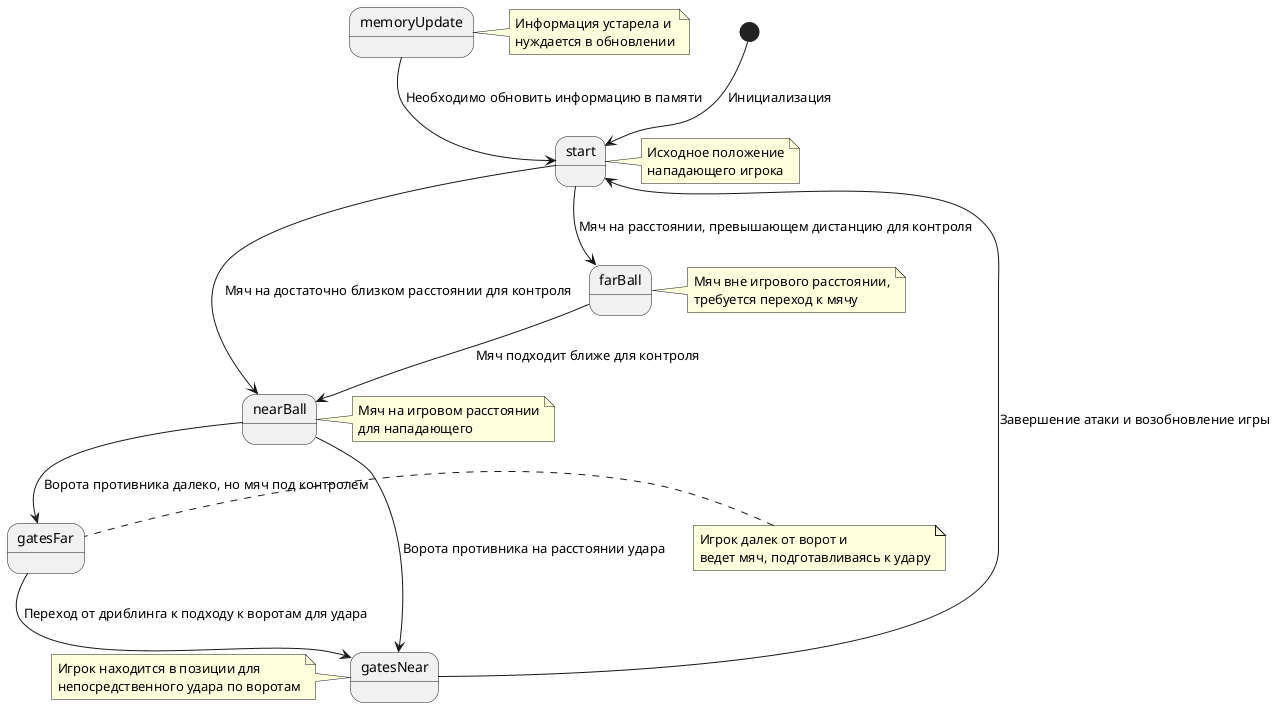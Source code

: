 @startuml
[*] --> start : Инициализация

state "start" as start
state "nearBall" as nearBall
state "farBall" as farBall
state "gatesNear" as gatesNear
state "gatesFar" as gatesFar
state "memoryUpdate" as memoryUpdate

start --> nearBall : Мяч на достаточно близком расстоянии для контроля
start --> farBall : Мяч на расстоянии, превышающем дистанцию для контроля
nearBall --> gatesNear : Ворота противника на расстоянии удара
nearBall --> gatesFar : Ворота противника далеко, но мяч под контролем
farBall --> nearBall : Мяч подходит ближе для контроля
memoryUpdate --> start : Необходимо обновить информацию в памяти
gatesNear --> start : Завершение атаки и возобновление игры
gatesFar --> gatesNear : Переход от дриблинга к подходу к воротам для удара

note right of memoryUpdate
    Информация устарела и
    нуждается в обновлении
end note

note right of start
    Исходное положение
    нападающего игрока
end note

note right of nearBall
    Мяч на игровом расстоянии
    для нападающего
end note

note right of farBall
    Мяч вне игрового расстоянии,
    требуется переход к мячу
end note

note left of gatesNear
    Игрок находится в позиции для
    непосредственного удара по воротам
end note

note left of gatesFar
    Игрок далек от ворот и
    ведет мяч, подготавливаясь к удару
end note

@enduml